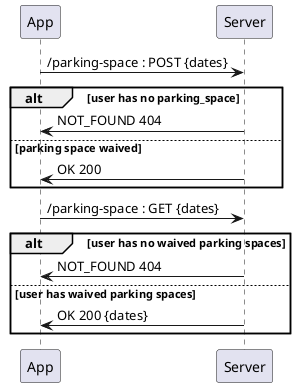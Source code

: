 @startuml

App -> Server : /parking-space : POST {dates}

alt user has no parking_space
	Server -> App: NOT_FOUND 404
else parking space waived
    Server -> App: OK 200
end

App -> Server : /parking-space : GET {dates}

alt user has no waived parking spaces
	Server -> App: NOT_FOUND 404
else user has waived parking spaces
    Server -> App: OK 200 {dates}
end

@enduml

